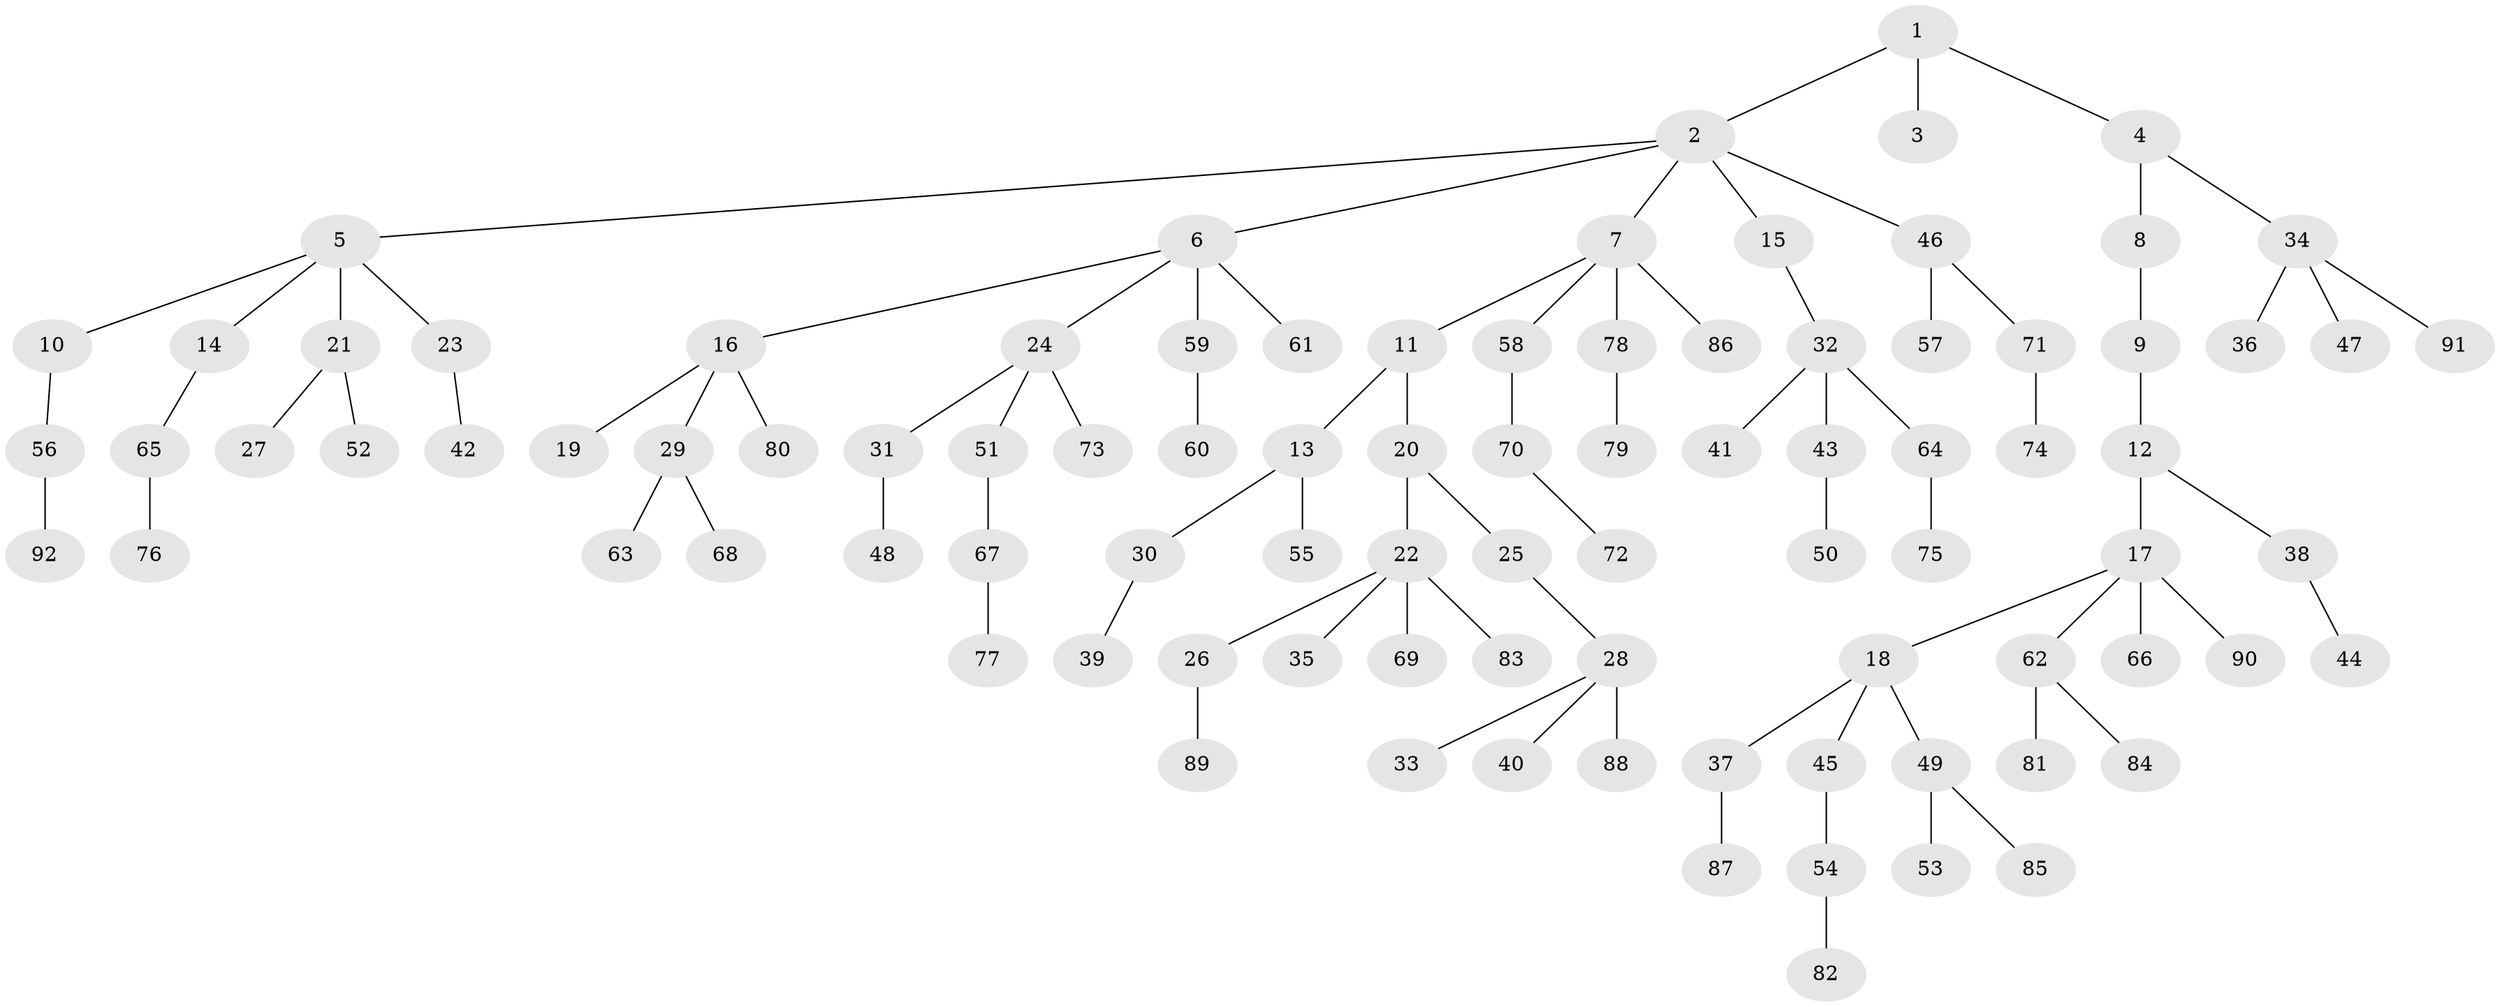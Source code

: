 // Generated by graph-tools (version 1.1) at 2025/15/03/09/25 04:15:37]
// undirected, 92 vertices, 91 edges
graph export_dot {
graph [start="1"]
  node [color=gray90,style=filled];
  1;
  2;
  3;
  4;
  5;
  6;
  7;
  8;
  9;
  10;
  11;
  12;
  13;
  14;
  15;
  16;
  17;
  18;
  19;
  20;
  21;
  22;
  23;
  24;
  25;
  26;
  27;
  28;
  29;
  30;
  31;
  32;
  33;
  34;
  35;
  36;
  37;
  38;
  39;
  40;
  41;
  42;
  43;
  44;
  45;
  46;
  47;
  48;
  49;
  50;
  51;
  52;
  53;
  54;
  55;
  56;
  57;
  58;
  59;
  60;
  61;
  62;
  63;
  64;
  65;
  66;
  67;
  68;
  69;
  70;
  71;
  72;
  73;
  74;
  75;
  76;
  77;
  78;
  79;
  80;
  81;
  82;
  83;
  84;
  85;
  86;
  87;
  88;
  89;
  90;
  91;
  92;
  1 -- 2;
  1 -- 3;
  1 -- 4;
  2 -- 5;
  2 -- 6;
  2 -- 7;
  2 -- 15;
  2 -- 46;
  4 -- 8;
  4 -- 34;
  5 -- 10;
  5 -- 14;
  5 -- 21;
  5 -- 23;
  6 -- 16;
  6 -- 24;
  6 -- 59;
  6 -- 61;
  7 -- 11;
  7 -- 58;
  7 -- 78;
  7 -- 86;
  8 -- 9;
  9 -- 12;
  10 -- 56;
  11 -- 13;
  11 -- 20;
  12 -- 17;
  12 -- 38;
  13 -- 30;
  13 -- 55;
  14 -- 65;
  15 -- 32;
  16 -- 19;
  16 -- 29;
  16 -- 80;
  17 -- 18;
  17 -- 62;
  17 -- 66;
  17 -- 90;
  18 -- 37;
  18 -- 45;
  18 -- 49;
  20 -- 22;
  20 -- 25;
  21 -- 27;
  21 -- 52;
  22 -- 26;
  22 -- 35;
  22 -- 69;
  22 -- 83;
  23 -- 42;
  24 -- 31;
  24 -- 51;
  24 -- 73;
  25 -- 28;
  26 -- 89;
  28 -- 33;
  28 -- 40;
  28 -- 88;
  29 -- 63;
  29 -- 68;
  30 -- 39;
  31 -- 48;
  32 -- 41;
  32 -- 43;
  32 -- 64;
  34 -- 36;
  34 -- 47;
  34 -- 91;
  37 -- 87;
  38 -- 44;
  43 -- 50;
  45 -- 54;
  46 -- 57;
  46 -- 71;
  49 -- 53;
  49 -- 85;
  51 -- 67;
  54 -- 82;
  56 -- 92;
  58 -- 70;
  59 -- 60;
  62 -- 81;
  62 -- 84;
  64 -- 75;
  65 -- 76;
  67 -- 77;
  70 -- 72;
  71 -- 74;
  78 -- 79;
}
